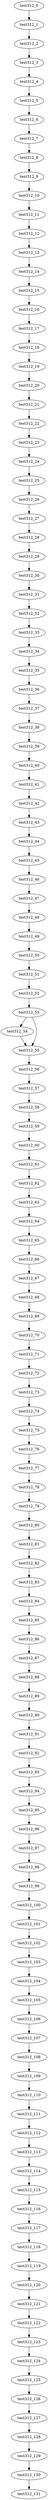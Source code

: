 digraph G {
test312_0->test312_1;
test312_1->test312_2;
test312_2->test312_3;
test312_3->test312_4;
test312_4->test312_5;
test312_5->test312_6;
test312_6->test312_7;
test312_7->test312_8;
test312_8->test312_9;
test312_9->test312_10;
test312_10->test312_11;
test312_11->test312_12;
test312_12->test312_13;
test312_13->test312_14;
test312_14->test312_15;
test312_15->test312_16;
test312_16->test312_17;
test312_17->test312_18;
test312_18->test312_19;
test312_19->test312_20;
test312_20->test312_21;
test312_21->test312_22;
test312_22->test312_23;
test312_23->test312_24;
test312_24->test312_25;
test312_25->test312_26;
test312_26->test312_27;
test312_27->test312_28;
test312_28->test312_29;
test312_29->test312_30;
test312_30->test312_31;
test312_31->test312_32;
test312_32->test312_33;
test312_33->test312_34;
test312_34->test312_35;
test312_35->test312_36;
test312_36->test312_37;
test312_37->test312_38;
test312_38->test312_39;
test312_39->test312_40;
test312_40->test312_41;
test312_41->test312_42;
test312_42->test312_43;
test312_43->test312_44;
test312_44->test312_45;
test312_45->test312_46;
test312_46->test312_47;
test312_47->test312_48;
test312_48->test312_49;
test312_49->test312_50;
test312_50->test312_51;
test312_51->test312_52;
test312_52->test312_53;
test312_53->test312_54;
test312_53->test312_55;
test312_54->test312_55;
test312_55->test312_56;
test312_56->test312_57;
test312_57->test312_58;
test312_58->test312_59;
test312_59->test312_60;
test312_60->test312_61;
test312_61->test312_62;
test312_62->test312_63;
test312_63->test312_64;
test312_64->test312_65;
test312_65->test312_66;
test312_66->test312_67;
test312_67->test312_68;
test312_68->test312_69;
test312_69->test312_70;
test312_70->test312_71;
test312_71->test312_72;
test312_72->test312_73;
test312_73->test312_74;
test312_74->test312_75;
test312_75->test312_76;
test312_76->test312_77;
test312_77->test312_78;
test312_78->test312_79;
test312_79->test312_80;
test312_80->test312_81;
test312_81->test312_82;
test312_82->test312_83;
test312_83->test312_84;
test312_84->test312_85;
test312_85->test312_86;
test312_86->test312_87;
test312_87->test312_88;
test312_88->test312_89;
test312_89->test312_90;
test312_90->test312_91;
test312_91->test312_92;
test312_92->test312_93;
test312_93->test312_94;
test312_94->test312_95;
test312_95->test312_96;
test312_96->test312_97;
test312_97->test312_98;
test312_98->test312_99;
test312_99->test312_100;
test312_100->test312_101;
test312_101->test312_102;
test312_102->test312_103;
test312_103->test312_104;
test312_104->test312_105;
test312_105->test312_106;
test312_106->test312_107;
test312_107->test312_108;
test312_108->test312_109;
test312_109->test312_110;
test312_110->test312_111;
test312_111->test312_112;
test312_112->test312_113;
test312_113->test312_114;
test312_114->test312_115;
test312_115->test312_116;
test312_116->test312_117;
test312_117->test312_118;
test312_118->test312_119;
test312_119->test312_120;
test312_120->test312_121;
test312_121->test312_122;
test312_122->test312_123;
test312_123->test312_124;
test312_124->test312_125;
test312_125->test312_126;
test312_126->test312_127;
test312_127->test312_128;
test312_128->test312_129;
test312_129->test312_130;
test312_130->test312_131;

}
